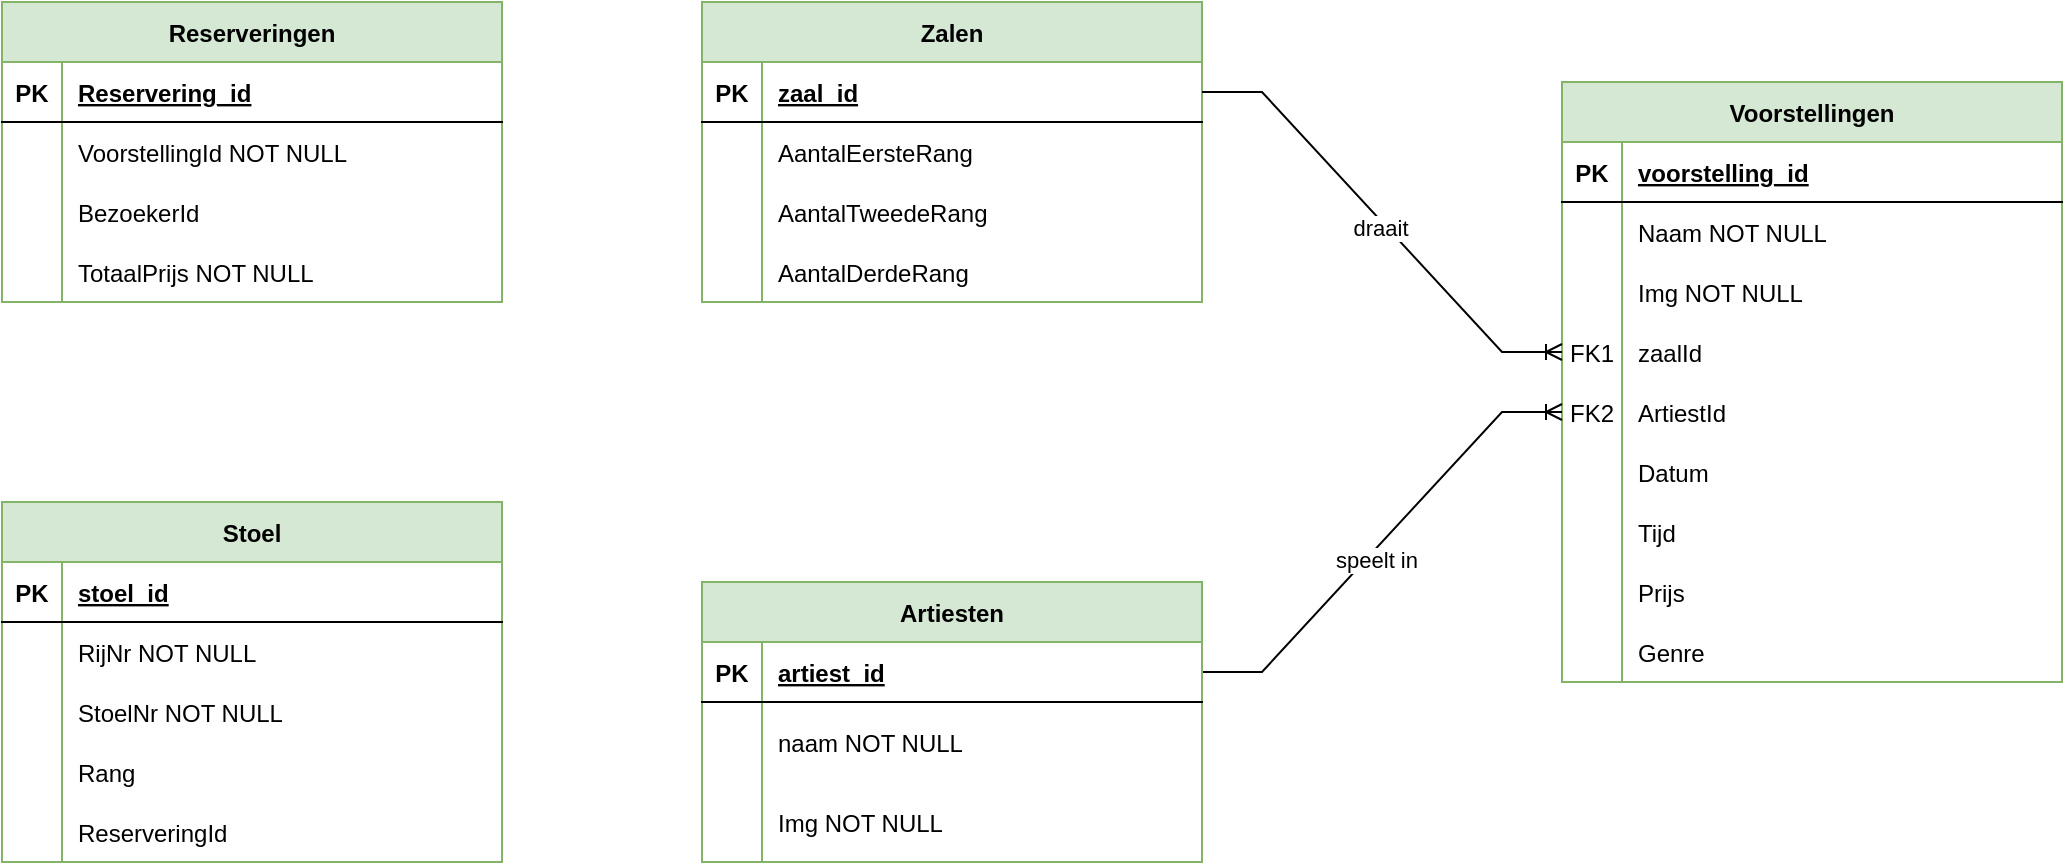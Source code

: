 <mxfile version="20.8.5" type="github">
  <diagram id="R2lEEEUBdFMjLlhIrx00" name="Page-1">
    <mxGraphModel dx="600" dy="786" grid="1" gridSize="10" guides="1" tooltips="1" connect="1" arrows="1" fold="1" page="1" pageScale="1" pageWidth="850" pageHeight="1100" math="0" shadow="0" extFonts="Permanent Marker^https://fonts.googleapis.com/css?family=Permanent+Marker">
      <root>
        <mxCell id="0" />
        <mxCell id="1" parent="0" />
        <mxCell id="uzaLdpSw8z0IgYqA6lUg-38" value="Voorstellingen" style="shape=table;startSize=30;container=1;collapsible=1;childLayout=tableLayout;fixedRows=1;rowLines=0;fontStyle=1;align=center;resizeLast=1;fillColor=#d5e8d4;strokeColor=#82b366;" parent="1" vertex="1">
          <mxGeometry x="1100" y="980" width="250" height="300" as="geometry" />
        </mxCell>
        <mxCell id="uzaLdpSw8z0IgYqA6lUg-39" value="" style="shape=partialRectangle;collapsible=0;dropTarget=0;pointerEvents=0;fillColor=none;points=[[0,0.5],[1,0.5]];portConstraint=eastwest;top=0;left=0;right=0;bottom=1;" parent="uzaLdpSw8z0IgYqA6lUg-38" vertex="1">
          <mxGeometry y="30" width="250" height="30" as="geometry" />
        </mxCell>
        <mxCell id="uzaLdpSw8z0IgYqA6lUg-40" value="PK" style="shape=partialRectangle;overflow=hidden;connectable=0;fillColor=none;top=0;left=0;bottom=0;right=0;fontStyle=1;" parent="uzaLdpSw8z0IgYqA6lUg-39" vertex="1">
          <mxGeometry width="30" height="30" as="geometry">
            <mxRectangle width="30" height="30" as="alternateBounds" />
          </mxGeometry>
        </mxCell>
        <mxCell id="uzaLdpSw8z0IgYqA6lUg-41" value="voorstelling_id" style="shape=partialRectangle;overflow=hidden;connectable=0;fillColor=none;top=0;left=0;bottom=0;right=0;align=left;spacingLeft=6;fontStyle=5;" parent="uzaLdpSw8z0IgYqA6lUg-39" vertex="1">
          <mxGeometry x="30" width="220" height="30" as="geometry">
            <mxRectangle width="220" height="30" as="alternateBounds" />
          </mxGeometry>
        </mxCell>
        <mxCell id="uzaLdpSw8z0IgYqA6lUg-42" value="" style="shape=partialRectangle;collapsible=0;dropTarget=0;pointerEvents=0;fillColor=none;points=[[0,0.5],[1,0.5]];portConstraint=eastwest;top=0;left=0;right=0;bottom=0;" parent="uzaLdpSw8z0IgYqA6lUg-38" vertex="1">
          <mxGeometry y="60" width="250" height="30" as="geometry" />
        </mxCell>
        <mxCell id="uzaLdpSw8z0IgYqA6lUg-43" value="" style="shape=partialRectangle;overflow=hidden;connectable=0;fillColor=none;top=0;left=0;bottom=0;right=0;" parent="uzaLdpSw8z0IgYqA6lUg-42" vertex="1">
          <mxGeometry width="30" height="30" as="geometry">
            <mxRectangle width="30" height="30" as="alternateBounds" />
          </mxGeometry>
        </mxCell>
        <mxCell id="uzaLdpSw8z0IgYqA6lUg-44" value="Naam NOT NULL" style="shape=partialRectangle;overflow=hidden;connectable=0;fillColor=none;top=0;left=0;bottom=0;right=0;align=left;spacingLeft=6;" parent="uzaLdpSw8z0IgYqA6lUg-42" vertex="1">
          <mxGeometry x="30" width="220" height="30" as="geometry">
            <mxRectangle width="220" height="30" as="alternateBounds" />
          </mxGeometry>
        </mxCell>
        <mxCell id="uzaLdpSw8z0IgYqA6lUg-45" value="" style="shape=partialRectangle;collapsible=0;dropTarget=0;pointerEvents=0;fillColor=none;points=[[0,0.5],[1,0.5]];portConstraint=eastwest;top=0;left=0;right=0;bottom=0;" parent="uzaLdpSw8z0IgYqA6lUg-38" vertex="1">
          <mxGeometry y="90" width="250" height="30" as="geometry" />
        </mxCell>
        <mxCell id="uzaLdpSw8z0IgYqA6lUg-46" value="" style="shape=partialRectangle;overflow=hidden;connectable=0;fillColor=none;top=0;left=0;bottom=0;right=0;" parent="uzaLdpSw8z0IgYqA6lUg-45" vertex="1">
          <mxGeometry width="30" height="30" as="geometry">
            <mxRectangle width="30" height="30" as="alternateBounds" />
          </mxGeometry>
        </mxCell>
        <mxCell id="uzaLdpSw8z0IgYqA6lUg-47" value="Img NOT NULL" style="shape=partialRectangle;overflow=hidden;connectable=0;fillColor=none;top=0;left=0;bottom=0;right=0;align=left;spacingLeft=6;" parent="uzaLdpSw8z0IgYqA6lUg-45" vertex="1">
          <mxGeometry x="30" width="220" height="30" as="geometry">
            <mxRectangle width="220" height="30" as="alternateBounds" />
          </mxGeometry>
        </mxCell>
        <mxCell id="uzaLdpSw8z0IgYqA6lUg-48" style="shape=partialRectangle;collapsible=0;dropTarget=0;pointerEvents=0;fillColor=none;points=[[0,0.5],[1,0.5]];portConstraint=eastwest;top=0;left=0;right=0;bottom=0;" parent="uzaLdpSw8z0IgYqA6lUg-38" vertex="1">
          <mxGeometry y="120" width="250" height="30" as="geometry" />
        </mxCell>
        <mxCell id="uzaLdpSw8z0IgYqA6lUg-49" value="FK1" style="shape=partialRectangle;overflow=hidden;connectable=0;fillColor=none;top=0;left=0;bottom=0;right=0;" parent="uzaLdpSw8z0IgYqA6lUg-48" vertex="1">
          <mxGeometry width="30" height="30" as="geometry">
            <mxRectangle width="30" height="30" as="alternateBounds" />
          </mxGeometry>
        </mxCell>
        <mxCell id="uzaLdpSw8z0IgYqA6lUg-50" value="zaalId" style="shape=partialRectangle;overflow=hidden;connectable=0;fillColor=none;top=0;left=0;bottom=0;right=0;align=left;spacingLeft=6;" parent="uzaLdpSw8z0IgYqA6lUg-48" vertex="1">
          <mxGeometry x="30" width="220" height="30" as="geometry">
            <mxRectangle width="220" height="30" as="alternateBounds" />
          </mxGeometry>
        </mxCell>
        <mxCell id="uzaLdpSw8z0IgYqA6lUg-54" style="shape=partialRectangle;collapsible=0;dropTarget=0;pointerEvents=0;fillColor=none;points=[[0,0.5],[1,0.5]];portConstraint=eastwest;top=0;left=0;right=0;bottom=0;" parent="uzaLdpSw8z0IgYqA6lUg-38" vertex="1">
          <mxGeometry y="150" width="250" height="30" as="geometry" />
        </mxCell>
        <mxCell id="uzaLdpSw8z0IgYqA6lUg-55" value="FK2" style="shape=partialRectangle;overflow=hidden;connectable=0;fillColor=none;top=0;left=0;bottom=0;right=0;" parent="uzaLdpSw8z0IgYqA6lUg-54" vertex="1">
          <mxGeometry width="30" height="30" as="geometry">
            <mxRectangle width="30" height="30" as="alternateBounds" />
          </mxGeometry>
        </mxCell>
        <mxCell id="uzaLdpSw8z0IgYqA6lUg-56" value="ArtiestId" style="shape=partialRectangle;overflow=hidden;connectable=0;fillColor=none;top=0;left=0;bottom=0;right=0;align=left;spacingLeft=6;" parent="uzaLdpSw8z0IgYqA6lUg-54" vertex="1">
          <mxGeometry x="30" width="220" height="30" as="geometry">
            <mxRectangle width="220" height="30" as="alternateBounds" />
          </mxGeometry>
        </mxCell>
        <mxCell id="uzaLdpSw8z0IgYqA6lUg-57" style="shape=partialRectangle;collapsible=0;dropTarget=0;pointerEvents=0;fillColor=none;points=[[0,0.5],[1,0.5]];portConstraint=eastwest;top=0;left=0;right=0;bottom=0;" parent="uzaLdpSw8z0IgYqA6lUg-38" vertex="1">
          <mxGeometry y="180" width="250" height="30" as="geometry" />
        </mxCell>
        <mxCell id="uzaLdpSw8z0IgYqA6lUg-58" style="shape=partialRectangle;overflow=hidden;connectable=0;fillColor=none;top=0;left=0;bottom=0;right=0;" parent="uzaLdpSw8z0IgYqA6lUg-57" vertex="1">
          <mxGeometry width="30" height="30" as="geometry">
            <mxRectangle width="30" height="30" as="alternateBounds" />
          </mxGeometry>
        </mxCell>
        <mxCell id="uzaLdpSw8z0IgYqA6lUg-59" value="Datum" style="shape=partialRectangle;overflow=hidden;connectable=0;fillColor=none;top=0;left=0;bottom=0;right=0;align=left;spacingLeft=6;" parent="uzaLdpSw8z0IgYqA6lUg-57" vertex="1">
          <mxGeometry x="30" width="220" height="30" as="geometry">
            <mxRectangle width="220" height="30" as="alternateBounds" />
          </mxGeometry>
        </mxCell>
        <mxCell id="uzaLdpSw8z0IgYqA6lUg-60" style="shape=partialRectangle;collapsible=0;dropTarget=0;pointerEvents=0;fillColor=none;points=[[0,0.5],[1,0.5]];portConstraint=eastwest;top=0;left=0;right=0;bottom=0;" parent="uzaLdpSw8z0IgYqA6lUg-38" vertex="1">
          <mxGeometry y="210" width="250" height="30" as="geometry" />
        </mxCell>
        <mxCell id="uzaLdpSw8z0IgYqA6lUg-61" style="shape=partialRectangle;overflow=hidden;connectable=0;fillColor=none;top=0;left=0;bottom=0;right=0;" parent="uzaLdpSw8z0IgYqA6lUg-60" vertex="1">
          <mxGeometry width="30" height="30" as="geometry">
            <mxRectangle width="30" height="30" as="alternateBounds" />
          </mxGeometry>
        </mxCell>
        <mxCell id="uzaLdpSw8z0IgYqA6lUg-62" value="Tijd" style="shape=partialRectangle;overflow=hidden;connectable=0;fillColor=none;top=0;left=0;bottom=0;right=0;align=left;spacingLeft=6;" parent="uzaLdpSw8z0IgYqA6lUg-60" vertex="1">
          <mxGeometry x="30" width="220" height="30" as="geometry">
            <mxRectangle width="220" height="30" as="alternateBounds" />
          </mxGeometry>
        </mxCell>
        <mxCell id="uzaLdpSw8z0IgYqA6lUg-63" style="shape=partialRectangle;collapsible=0;dropTarget=0;pointerEvents=0;fillColor=none;points=[[0,0.5],[1,0.5]];portConstraint=eastwest;top=0;left=0;right=0;bottom=0;" parent="uzaLdpSw8z0IgYqA6lUg-38" vertex="1">
          <mxGeometry y="240" width="250" height="30" as="geometry" />
        </mxCell>
        <mxCell id="uzaLdpSw8z0IgYqA6lUg-64" style="shape=partialRectangle;overflow=hidden;connectable=0;fillColor=none;top=0;left=0;bottom=0;right=0;" parent="uzaLdpSw8z0IgYqA6lUg-63" vertex="1">
          <mxGeometry width="30" height="30" as="geometry">
            <mxRectangle width="30" height="30" as="alternateBounds" />
          </mxGeometry>
        </mxCell>
        <mxCell id="uzaLdpSw8z0IgYqA6lUg-65" value="Prijs" style="shape=partialRectangle;overflow=hidden;connectable=0;fillColor=none;top=0;left=0;bottom=0;right=0;align=left;spacingLeft=6;" parent="uzaLdpSw8z0IgYqA6lUg-63" vertex="1">
          <mxGeometry x="30" width="220" height="30" as="geometry">
            <mxRectangle width="220" height="30" as="alternateBounds" />
          </mxGeometry>
        </mxCell>
        <mxCell id="3CyB-Dzlygy-m_ODatNN-4" style="shape=partialRectangle;collapsible=0;dropTarget=0;pointerEvents=0;fillColor=none;points=[[0,0.5],[1,0.5]];portConstraint=eastwest;top=0;left=0;right=0;bottom=0;" vertex="1" parent="uzaLdpSw8z0IgYqA6lUg-38">
          <mxGeometry y="270" width="250" height="30" as="geometry" />
        </mxCell>
        <mxCell id="3CyB-Dzlygy-m_ODatNN-5" style="shape=partialRectangle;overflow=hidden;connectable=0;fillColor=none;top=0;left=0;bottom=0;right=0;" vertex="1" parent="3CyB-Dzlygy-m_ODatNN-4">
          <mxGeometry width="30" height="30" as="geometry">
            <mxRectangle width="30" height="30" as="alternateBounds" />
          </mxGeometry>
        </mxCell>
        <mxCell id="3CyB-Dzlygy-m_ODatNN-6" value="Genre" style="shape=partialRectangle;overflow=hidden;connectable=0;fillColor=none;top=0;left=0;bottom=0;right=0;align=left;spacingLeft=6;" vertex="1" parent="3CyB-Dzlygy-m_ODatNN-4">
          <mxGeometry x="30" width="220" height="30" as="geometry">
            <mxRectangle width="220" height="30" as="alternateBounds" />
          </mxGeometry>
        </mxCell>
        <mxCell id="uzaLdpSw8z0IgYqA6lUg-96" value="Zalen" style="shape=table;startSize=30;container=1;collapsible=1;childLayout=tableLayout;fixedRows=1;rowLines=0;fontStyle=1;align=center;resizeLast=1;fillColor=#d5e8d4;strokeColor=#82b366;" parent="1" vertex="1">
          <mxGeometry x="670" y="940" width="250" height="150" as="geometry" />
        </mxCell>
        <mxCell id="uzaLdpSw8z0IgYqA6lUg-97" value="" style="shape=partialRectangle;collapsible=0;dropTarget=0;pointerEvents=0;fillColor=none;points=[[0,0.5],[1,0.5]];portConstraint=eastwest;top=0;left=0;right=0;bottom=1;" parent="uzaLdpSw8z0IgYqA6lUg-96" vertex="1">
          <mxGeometry y="30" width="250" height="30" as="geometry" />
        </mxCell>
        <mxCell id="uzaLdpSw8z0IgYqA6lUg-98" value="PK" style="shape=partialRectangle;overflow=hidden;connectable=0;fillColor=none;top=0;left=0;bottom=0;right=0;fontStyle=1;" parent="uzaLdpSw8z0IgYqA6lUg-97" vertex="1">
          <mxGeometry width="30" height="30" as="geometry">
            <mxRectangle width="30" height="30" as="alternateBounds" />
          </mxGeometry>
        </mxCell>
        <mxCell id="uzaLdpSw8z0IgYqA6lUg-99" value="zaal_id" style="shape=partialRectangle;overflow=hidden;connectable=0;fillColor=none;top=0;left=0;bottom=0;right=0;align=left;spacingLeft=6;fontStyle=5;" parent="uzaLdpSw8z0IgYqA6lUg-97" vertex="1">
          <mxGeometry x="30" width="220" height="30" as="geometry">
            <mxRectangle width="220" height="30" as="alternateBounds" />
          </mxGeometry>
        </mxCell>
        <mxCell id="uzaLdpSw8z0IgYqA6lUg-100" value="" style="shape=partialRectangle;collapsible=0;dropTarget=0;pointerEvents=0;fillColor=none;points=[[0,0.5],[1,0.5]];portConstraint=eastwest;top=0;left=0;right=0;bottom=0;" parent="uzaLdpSw8z0IgYqA6lUg-96" vertex="1">
          <mxGeometry y="60" width="250" height="30" as="geometry" />
        </mxCell>
        <mxCell id="uzaLdpSw8z0IgYqA6lUg-101" value="" style="shape=partialRectangle;overflow=hidden;connectable=0;fillColor=none;top=0;left=0;bottom=0;right=0;" parent="uzaLdpSw8z0IgYqA6lUg-100" vertex="1">
          <mxGeometry width="30" height="30" as="geometry">
            <mxRectangle width="30" height="30" as="alternateBounds" />
          </mxGeometry>
        </mxCell>
        <mxCell id="uzaLdpSw8z0IgYqA6lUg-102" value="AantalEersteRang" style="shape=partialRectangle;overflow=hidden;connectable=0;fillColor=none;top=0;left=0;bottom=0;right=0;align=left;spacingLeft=6;" parent="uzaLdpSw8z0IgYqA6lUg-100" vertex="1">
          <mxGeometry x="30" width="220" height="30" as="geometry">
            <mxRectangle width="220" height="30" as="alternateBounds" />
          </mxGeometry>
        </mxCell>
        <mxCell id="uzaLdpSw8z0IgYqA6lUg-103" value="" style="shape=partialRectangle;collapsible=0;dropTarget=0;pointerEvents=0;fillColor=none;points=[[0,0.5],[1,0.5]];portConstraint=eastwest;top=0;left=0;right=0;bottom=0;" parent="uzaLdpSw8z0IgYqA6lUg-96" vertex="1">
          <mxGeometry y="90" width="250" height="30" as="geometry" />
        </mxCell>
        <mxCell id="uzaLdpSw8z0IgYqA6lUg-104" value="" style="shape=partialRectangle;overflow=hidden;connectable=0;fillColor=none;top=0;left=0;bottom=0;right=0;" parent="uzaLdpSw8z0IgYqA6lUg-103" vertex="1">
          <mxGeometry width="30" height="30" as="geometry">
            <mxRectangle width="30" height="30" as="alternateBounds" />
          </mxGeometry>
        </mxCell>
        <mxCell id="uzaLdpSw8z0IgYqA6lUg-105" value="AantalTweedeRang" style="shape=partialRectangle;overflow=hidden;connectable=0;fillColor=none;top=0;left=0;bottom=0;right=0;align=left;spacingLeft=6;" parent="uzaLdpSw8z0IgYqA6lUg-103" vertex="1">
          <mxGeometry x="30" width="220" height="30" as="geometry">
            <mxRectangle width="220" height="30" as="alternateBounds" />
          </mxGeometry>
        </mxCell>
        <mxCell id="3CyB-Dzlygy-m_ODatNN-1" style="shape=partialRectangle;collapsible=0;dropTarget=0;pointerEvents=0;fillColor=none;points=[[0,0.5],[1,0.5]];portConstraint=eastwest;top=0;left=0;right=0;bottom=0;" vertex="1" parent="uzaLdpSw8z0IgYqA6lUg-96">
          <mxGeometry y="120" width="250" height="30" as="geometry" />
        </mxCell>
        <mxCell id="3CyB-Dzlygy-m_ODatNN-2" style="shape=partialRectangle;overflow=hidden;connectable=0;fillColor=none;top=0;left=0;bottom=0;right=0;" vertex="1" parent="3CyB-Dzlygy-m_ODatNN-1">
          <mxGeometry width="30" height="30" as="geometry">
            <mxRectangle width="30" height="30" as="alternateBounds" />
          </mxGeometry>
        </mxCell>
        <mxCell id="3CyB-Dzlygy-m_ODatNN-3" value="AantalDerdeRang" style="shape=partialRectangle;overflow=hidden;connectable=0;fillColor=none;top=0;left=0;bottom=0;right=0;align=left;spacingLeft=6;" vertex="1" parent="3CyB-Dzlygy-m_ODatNN-1">
          <mxGeometry x="30" width="220" height="30" as="geometry">
            <mxRectangle width="220" height="30" as="alternateBounds" />
          </mxGeometry>
        </mxCell>
        <mxCell id="uzaLdpSw8z0IgYqA6lUg-106" value="" style="edgeStyle=entityRelationEdgeStyle;fontSize=12;html=1;endArrow=ERoneToMany;rounded=0;entryX=0;entryY=0.5;entryDx=0;entryDy=0;exitX=1;exitY=0.5;exitDx=0;exitDy=0;" parent="1" source="uzaLdpSw8z0IgYqA6lUg-97" target="uzaLdpSw8z0IgYqA6lUg-48" edge="1">
          <mxGeometry x="1" y="-194" width="100" height="100" relative="1" as="geometry">
            <mxPoint x="620" y="1120" as="sourcePoint" />
            <mxPoint x="720" y="1020" as="targetPoint" />
            <mxPoint x="160" y="-84" as="offset" />
          </mxGeometry>
        </mxCell>
        <mxCell id="uzaLdpSw8z0IgYqA6lUg-107" value="draait" style="edgeLabel;html=1;align=center;verticalAlign=middle;resizable=0;points=[];" parent="uzaLdpSw8z0IgYqA6lUg-106" vertex="1" connectable="0">
          <mxGeometry x="0.018" y="-2" relative="1" as="geometry">
            <mxPoint x="-1" as="offset" />
          </mxGeometry>
        </mxCell>
        <mxCell id="uzaLdpSw8z0IgYqA6lUg-110" value="" style="edgeStyle=entityRelationEdgeStyle;fontSize=12;html=1;endArrow=ERoneToMany;rounded=0;exitX=1;exitY=0.5;exitDx=0;exitDy=0;entryX=0;entryY=0.5;entryDx=0;entryDy=0;" parent="1" source="uzaLdpSw8z0IgYqA6lUg-113" target="uzaLdpSw8z0IgYqA6lUg-54" edge="1">
          <mxGeometry width="100" height="100" relative="1" as="geometry">
            <mxPoint x="520" y="1284.17" as="sourcePoint" />
            <mxPoint x="950" y="1230" as="targetPoint" />
          </mxGeometry>
        </mxCell>
        <mxCell id="uzaLdpSw8z0IgYqA6lUg-111" value="speelt in" style="edgeLabel;html=1;align=center;verticalAlign=middle;resizable=0;points=[];" parent="uzaLdpSw8z0IgYqA6lUg-110" vertex="1" connectable="0">
          <mxGeometry x="-0.08" y="-3" relative="1" as="geometry">
            <mxPoint x="1" as="offset" />
          </mxGeometry>
        </mxCell>
        <mxCell id="uzaLdpSw8z0IgYqA6lUg-112" value="Artiesten" style="shape=table;startSize=30;container=1;collapsible=1;childLayout=tableLayout;fixedRows=1;rowLines=0;fontStyle=1;align=center;resizeLast=1;strokeWidth=1;fillColor=#d5e8d4;strokeColor=#82b366;" parent="1" vertex="1">
          <mxGeometry x="670" y="1230" width="250" height="140" as="geometry" />
        </mxCell>
        <mxCell id="uzaLdpSw8z0IgYqA6lUg-113" value="" style="shape=partialRectangle;collapsible=0;dropTarget=0;pointerEvents=0;fillColor=none;points=[[0,0.5],[1,0.5]];portConstraint=eastwest;top=0;left=0;right=0;bottom=1;" parent="uzaLdpSw8z0IgYqA6lUg-112" vertex="1">
          <mxGeometry y="30" width="250" height="30" as="geometry" />
        </mxCell>
        <mxCell id="uzaLdpSw8z0IgYqA6lUg-114" value="PK" style="shape=partialRectangle;overflow=hidden;connectable=0;fillColor=none;top=0;left=0;bottom=0;right=0;fontStyle=1;" parent="uzaLdpSw8z0IgYqA6lUg-113" vertex="1">
          <mxGeometry width="30" height="30" as="geometry">
            <mxRectangle width="30" height="30" as="alternateBounds" />
          </mxGeometry>
        </mxCell>
        <mxCell id="uzaLdpSw8z0IgYqA6lUg-115" value="artiest_id" style="shape=partialRectangle;overflow=hidden;connectable=0;fillColor=none;top=0;left=0;bottom=0;right=0;align=left;spacingLeft=6;fontStyle=5;" parent="uzaLdpSw8z0IgYqA6lUg-113" vertex="1">
          <mxGeometry x="30" width="220" height="30" as="geometry">
            <mxRectangle width="220" height="30" as="alternateBounds" />
          </mxGeometry>
        </mxCell>
        <mxCell id="uzaLdpSw8z0IgYqA6lUg-116" value="" style="shape=partialRectangle;collapsible=0;dropTarget=0;pointerEvents=0;fillColor=none;points=[[0,0.5],[1,0.5]];portConstraint=eastwest;top=0;left=0;right=0;bottom=0;" parent="uzaLdpSw8z0IgYqA6lUg-112" vertex="1">
          <mxGeometry y="60" width="250" height="40" as="geometry" />
        </mxCell>
        <mxCell id="uzaLdpSw8z0IgYqA6lUg-117" value="" style="shape=partialRectangle;overflow=hidden;connectable=0;fillColor=none;top=0;left=0;bottom=0;right=0;" parent="uzaLdpSw8z0IgYqA6lUg-116" vertex="1">
          <mxGeometry width="30" height="40" as="geometry">
            <mxRectangle width="30" height="40" as="alternateBounds" />
          </mxGeometry>
        </mxCell>
        <mxCell id="uzaLdpSw8z0IgYqA6lUg-118" value="naam NOT NULL" style="shape=partialRectangle;overflow=hidden;connectable=0;fillColor=none;top=0;left=0;bottom=0;right=0;align=left;spacingLeft=6;" parent="uzaLdpSw8z0IgYqA6lUg-116" vertex="1">
          <mxGeometry x="30" width="220" height="40" as="geometry">
            <mxRectangle width="220" height="40" as="alternateBounds" />
          </mxGeometry>
        </mxCell>
        <mxCell id="3CyB-Dzlygy-m_ODatNN-29" style="shape=partialRectangle;collapsible=0;dropTarget=0;pointerEvents=0;fillColor=none;points=[[0,0.5],[1,0.5]];portConstraint=eastwest;top=0;left=0;right=0;bottom=0;" vertex="1" parent="uzaLdpSw8z0IgYqA6lUg-112">
          <mxGeometry y="100" width="250" height="40" as="geometry" />
        </mxCell>
        <mxCell id="3CyB-Dzlygy-m_ODatNN-30" style="shape=partialRectangle;overflow=hidden;connectable=0;fillColor=none;top=0;left=0;bottom=0;right=0;" vertex="1" parent="3CyB-Dzlygy-m_ODatNN-29">
          <mxGeometry width="30" height="40" as="geometry">
            <mxRectangle width="30" height="40" as="alternateBounds" />
          </mxGeometry>
        </mxCell>
        <mxCell id="3CyB-Dzlygy-m_ODatNN-31" value="Img NOT NULL" style="shape=partialRectangle;overflow=hidden;connectable=0;fillColor=none;top=0;left=0;bottom=0;right=0;align=left;spacingLeft=6;" vertex="1" parent="3CyB-Dzlygy-m_ODatNN-29">
          <mxGeometry x="30" width="220" height="40" as="geometry">
            <mxRectangle width="220" height="40" as="alternateBounds" />
          </mxGeometry>
        </mxCell>
        <mxCell id="uzaLdpSw8z0IgYqA6lUg-128" value="Reserveringen" style="shape=table;startSize=30;container=1;collapsible=1;childLayout=tableLayout;fixedRows=1;rowLines=0;fontStyle=1;align=center;resizeLast=1;fillColor=#d5e8d4;strokeColor=#82b366;" parent="1" vertex="1">
          <mxGeometry x="320" y="940" width="250" height="150" as="geometry" />
        </mxCell>
        <mxCell id="uzaLdpSw8z0IgYqA6lUg-129" value="" style="shape=partialRectangle;collapsible=0;dropTarget=0;pointerEvents=0;fillColor=none;points=[[0,0.5],[1,0.5]];portConstraint=eastwest;top=0;left=0;right=0;bottom=1;" parent="uzaLdpSw8z0IgYqA6lUg-128" vertex="1">
          <mxGeometry y="30" width="250" height="30" as="geometry" />
        </mxCell>
        <mxCell id="uzaLdpSw8z0IgYqA6lUg-130" value="PK" style="shape=partialRectangle;overflow=hidden;connectable=0;fillColor=none;top=0;left=0;bottom=0;right=0;fontStyle=1;" parent="uzaLdpSw8z0IgYqA6lUg-129" vertex="1">
          <mxGeometry width="30" height="30" as="geometry">
            <mxRectangle width="30" height="30" as="alternateBounds" />
          </mxGeometry>
        </mxCell>
        <mxCell id="uzaLdpSw8z0IgYqA6lUg-131" value="Reservering_id" style="shape=partialRectangle;overflow=hidden;connectable=0;fillColor=none;top=0;left=0;bottom=0;right=0;align=left;spacingLeft=6;fontStyle=5;" parent="uzaLdpSw8z0IgYqA6lUg-129" vertex="1">
          <mxGeometry x="30" width="220" height="30" as="geometry">
            <mxRectangle width="220" height="30" as="alternateBounds" />
          </mxGeometry>
        </mxCell>
        <mxCell id="uzaLdpSw8z0IgYqA6lUg-132" value="" style="shape=partialRectangle;collapsible=0;dropTarget=0;pointerEvents=0;fillColor=none;points=[[0,0.5],[1,0.5]];portConstraint=eastwest;top=0;left=0;right=0;bottom=0;" parent="uzaLdpSw8z0IgYqA6lUg-128" vertex="1">
          <mxGeometry y="60" width="250" height="30" as="geometry" />
        </mxCell>
        <mxCell id="uzaLdpSw8z0IgYqA6lUg-133" value="" style="shape=partialRectangle;overflow=hidden;connectable=0;fillColor=none;top=0;left=0;bottom=0;right=0;" parent="uzaLdpSw8z0IgYqA6lUg-132" vertex="1">
          <mxGeometry width="30" height="30" as="geometry">
            <mxRectangle width="30" height="30" as="alternateBounds" />
          </mxGeometry>
        </mxCell>
        <mxCell id="uzaLdpSw8z0IgYqA6lUg-134" value="VoorstellingId NOT NULL" style="shape=partialRectangle;overflow=hidden;connectable=0;fillColor=none;top=0;left=0;bottom=0;right=0;align=left;spacingLeft=6;" parent="uzaLdpSw8z0IgYqA6lUg-132" vertex="1">
          <mxGeometry x="30" width="220" height="30" as="geometry">
            <mxRectangle width="220" height="30" as="alternateBounds" />
          </mxGeometry>
        </mxCell>
        <mxCell id="uzaLdpSw8z0IgYqA6lUg-135" value="" style="shape=partialRectangle;collapsible=0;dropTarget=0;pointerEvents=0;fillColor=none;points=[[0,0.5],[1,0.5]];portConstraint=eastwest;top=0;left=0;right=0;bottom=0;" parent="uzaLdpSw8z0IgYqA6lUg-128" vertex="1">
          <mxGeometry y="90" width="250" height="30" as="geometry" />
        </mxCell>
        <mxCell id="uzaLdpSw8z0IgYqA6lUg-136" value="" style="shape=partialRectangle;overflow=hidden;connectable=0;fillColor=none;top=0;left=0;bottom=0;right=0;" parent="uzaLdpSw8z0IgYqA6lUg-135" vertex="1">
          <mxGeometry width="30" height="30" as="geometry">
            <mxRectangle width="30" height="30" as="alternateBounds" />
          </mxGeometry>
        </mxCell>
        <mxCell id="uzaLdpSw8z0IgYqA6lUg-137" value="BezoekerId" style="shape=partialRectangle;overflow=hidden;connectable=0;fillColor=none;top=0;left=0;bottom=0;right=0;align=left;spacingLeft=6;" parent="uzaLdpSw8z0IgYqA6lUg-135" vertex="1">
          <mxGeometry x="30" width="220" height="30" as="geometry">
            <mxRectangle width="220" height="30" as="alternateBounds" />
          </mxGeometry>
        </mxCell>
        <mxCell id="3CyB-Dzlygy-m_ODatNN-23" style="shape=partialRectangle;collapsible=0;dropTarget=0;pointerEvents=0;fillColor=none;points=[[0,0.5],[1,0.5]];portConstraint=eastwest;top=0;left=0;right=0;bottom=0;" vertex="1" parent="uzaLdpSw8z0IgYqA6lUg-128">
          <mxGeometry y="120" width="250" height="30" as="geometry" />
        </mxCell>
        <mxCell id="3CyB-Dzlygy-m_ODatNN-24" style="shape=partialRectangle;overflow=hidden;connectable=0;fillColor=none;top=0;left=0;bottom=0;right=0;" vertex="1" parent="3CyB-Dzlygy-m_ODatNN-23">
          <mxGeometry width="30" height="30" as="geometry">
            <mxRectangle width="30" height="30" as="alternateBounds" />
          </mxGeometry>
        </mxCell>
        <mxCell id="3CyB-Dzlygy-m_ODatNN-25" value="TotaalPrijs NOT NULL" style="shape=partialRectangle;overflow=hidden;connectable=0;fillColor=none;top=0;left=0;bottom=0;right=0;align=left;spacingLeft=6;" vertex="1" parent="3CyB-Dzlygy-m_ODatNN-23">
          <mxGeometry x="30" width="220" height="30" as="geometry">
            <mxRectangle width="220" height="30" as="alternateBounds" />
          </mxGeometry>
        </mxCell>
        <mxCell id="3CyB-Dzlygy-m_ODatNN-7" value="Stoel" style="shape=table;startSize=30;container=1;collapsible=1;childLayout=tableLayout;fixedRows=1;rowLines=0;fontStyle=1;align=center;resizeLast=1;fillColor=#d5e8d4;strokeColor=#82b366;" vertex="1" parent="1">
          <mxGeometry x="320" y="1190" width="250" height="180" as="geometry" />
        </mxCell>
        <mxCell id="3CyB-Dzlygy-m_ODatNN-8" value="" style="shape=partialRectangle;collapsible=0;dropTarget=0;pointerEvents=0;fillColor=none;points=[[0,0.5],[1,0.5]];portConstraint=eastwest;top=0;left=0;right=0;bottom=1;" vertex="1" parent="3CyB-Dzlygy-m_ODatNN-7">
          <mxGeometry y="30" width="250" height="30" as="geometry" />
        </mxCell>
        <mxCell id="3CyB-Dzlygy-m_ODatNN-9" value="PK" style="shape=partialRectangle;overflow=hidden;connectable=0;fillColor=none;top=0;left=0;bottom=0;right=0;fontStyle=1;" vertex="1" parent="3CyB-Dzlygy-m_ODatNN-8">
          <mxGeometry width="30" height="30" as="geometry">
            <mxRectangle width="30" height="30" as="alternateBounds" />
          </mxGeometry>
        </mxCell>
        <mxCell id="3CyB-Dzlygy-m_ODatNN-10" value="stoel_id" style="shape=partialRectangle;overflow=hidden;connectable=0;fillColor=none;top=0;left=0;bottom=0;right=0;align=left;spacingLeft=6;fontStyle=5;" vertex="1" parent="3CyB-Dzlygy-m_ODatNN-8">
          <mxGeometry x="30" width="220" height="30" as="geometry">
            <mxRectangle width="220" height="30" as="alternateBounds" />
          </mxGeometry>
        </mxCell>
        <mxCell id="3CyB-Dzlygy-m_ODatNN-11" value="" style="shape=partialRectangle;collapsible=0;dropTarget=0;pointerEvents=0;fillColor=none;points=[[0,0.5],[1,0.5]];portConstraint=eastwest;top=0;left=0;right=0;bottom=0;" vertex="1" parent="3CyB-Dzlygy-m_ODatNN-7">
          <mxGeometry y="60" width="250" height="30" as="geometry" />
        </mxCell>
        <mxCell id="3CyB-Dzlygy-m_ODatNN-12" value="" style="shape=partialRectangle;overflow=hidden;connectable=0;fillColor=none;top=0;left=0;bottom=0;right=0;" vertex="1" parent="3CyB-Dzlygy-m_ODatNN-11">
          <mxGeometry width="30" height="30" as="geometry">
            <mxRectangle width="30" height="30" as="alternateBounds" />
          </mxGeometry>
        </mxCell>
        <mxCell id="3CyB-Dzlygy-m_ODatNN-13" value="RijNr NOT NULL" style="shape=partialRectangle;overflow=hidden;connectable=0;fillColor=none;top=0;left=0;bottom=0;right=0;align=left;spacingLeft=6;" vertex="1" parent="3CyB-Dzlygy-m_ODatNN-11">
          <mxGeometry x="30" width="220" height="30" as="geometry">
            <mxRectangle width="220" height="30" as="alternateBounds" />
          </mxGeometry>
        </mxCell>
        <mxCell id="3CyB-Dzlygy-m_ODatNN-14" value="" style="shape=partialRectangle;collapsible=0;dropTarget=0;pointerEvents=0;fillColor=none;points=[[0,0.5],[1,0.5]];portConstraint=eastwest;top=0;left=0;right=0;bottom=0;" vertex="1" parent="3CyB-Dzlygy-m_ODatNN-7">
          <mxGeometry y="90" width="250" height="30" as="geometry" />
        </mxCell>
        <mxCell id="3CyB-Dzlygy-m_ODatNN-15" value="" style="shape=partialRectangle;overflow=hidden;connectable=0;fillColor=none;top=0;left=0;bottom=0;right=0;" vertex="1" parent="3CyB-Dzlygy-m_ODatNN-14">
          <mxGeometry width="30" height="30" as="geometry">
            <mxRectangle width="30" height="30" as="alternateBounds" />
          </mxGeometry>
        </mxCell>
        <mxCell id="3CyB-Dzlygy-m_ODatNN-16" value="StoelNr NOT NULL" style="shape=partialRectangle;overflow=hidden;connectable=0;fillColor=none;top=0;left=0;bottom=0;right=0;align=left;spacingLeft=6;" vertex="1" parent="3CyB-Dzlygy-m_ODatNN-14">
          <mxGeometry x="30" width="220" height="30" as="geometry">
            <mxRectangle width="220" height="30" as="alternateBounds" />
          </mxGeometry>
        </mxCell>
        <mxCell id="3CyB-Dzlygy-m_ODatNN-17" style="shape=partialRectangle;collapsible=0;dropTarget=0;pointerEvents=0;fillColor=none;points=[[0,0.5],[1,0.5]];portConstraint=eastwest;top=0;left=0;right=0;bottom=0;" vertex="1" parent="3CyB-Dzlygy-m_ODatNN-7">
          <mxGeometry y="120" width="250" height="30" as="geometry" />
        </mxCell>
        <mxCell id="3CyB-Dzlygy-m_ODatNN-18" style="shape=partialRectangle;overflow=hidden;connectable=0;fillColor=none;top=0;left=0;bottom=0;right=0;" vertex="1" parent="3CyB-Dzlygy-m_ODatNN-17">
          <mxGeometry width="30" height="30" as="geometry">
            <mxRectangle width="30" height="30" as="alternateBounds" />
          </mxGeometry>
        </mxCell>
        <mxCell id="3CyB-Dzlygy-m_ODatNN-19" value="Rang" style="shape=partialRectangle;overflow=hidden;connectable=0;fillColor=none;top=0;left=0;bottom=0;right=0;align=left;spacingLeft=6;" vertex="1" parent="3CyB-Dzlygy-m_ODatNN-17">
          <mxGeometry x="30" width="220" height="30" as="geometry">
            <mxRectangle width="220" height="30" as="alternateBounds" />
          </mxGeometry>
        </mxCell>
        <mxCell id="3CyB-Dzlygy-m_ODatNN-20" style="shape=partialRectangle;collapsible=0;dropTarget=0;pointerEvents=0;fillColor=none;points=[[0,0.5],[1,0.5]];portConstraint=eastwest;top=0;left=0;right=0;bottom=0;" vertex="1" parent="3CyB-Dzlygy-m_ODatNN-7">
          <mxGeometry y="150" width="250" height="30" as="geometry" />
        </mxCell>
        <mxCell id="3CyB-Dzlygy-m_ODatNN-21" style="shape=partialRectangle;overflow=hidden;connectable=0;fillColor=none;top=0;left=0;bottom=0;right=0;" vertex="1" parent="3CyB-Dzlygy-m_ODatNN-20">
          <mxGeometry width="30" height="30" as="geometry">
            <mxRectangle width="30" height="30" as="alternateBounds" />
          </mxGeometry>
        </mxCell>
        <mxCell id="3CyB-Dzlygy-m_ODatNN-22" value="ReserveringId" style="shape=partialRectangle;overflow=hidden;connectable=0;fillColor=none;top=0;left=0;bottom=0;right=0;align=left;spacingLeft=6;" vertex="1" parent="3CyB-Dzlygy-m_ODatNN-20">
          <mxGeometry x="30" width="220" height="30" as="geometry">
            <mxRectangle width="220" height="30" as="alternateBounds" />
          </mxGeometry>
        </mxCell>
      </root>
    </mxGraphModel>
  </diagram>
</mxfile>

